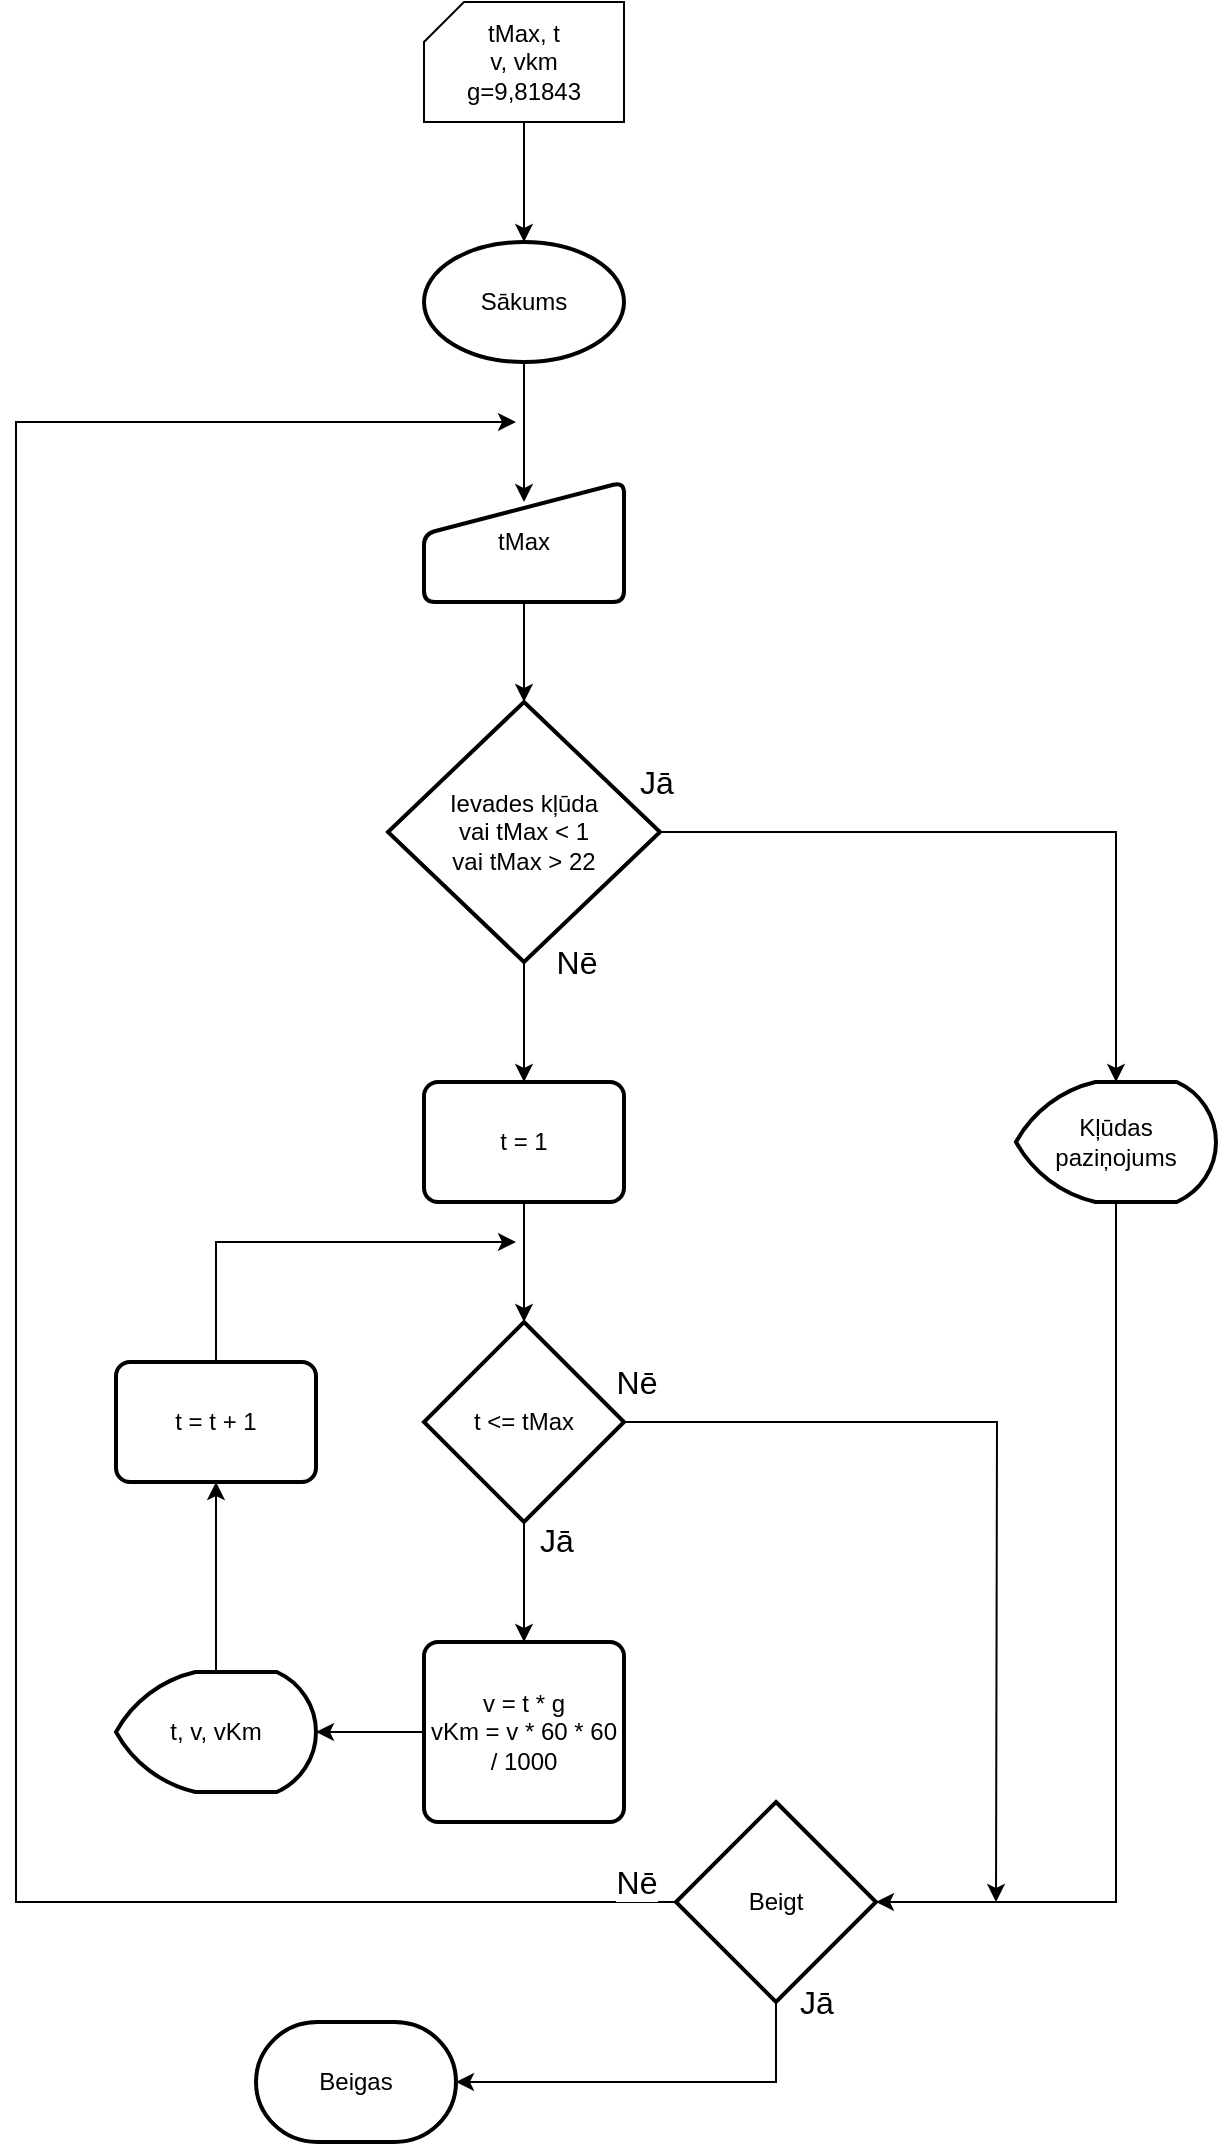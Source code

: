 <mxfile version="22.0.2" type="device">
  <diagram name="Page-1" id="gVljkXN8tc5BP65W4T8T">
    <mxGraphModel dx="1434" dy="844" grid="1" gridSize="10" guides="1" tooltips="1" connect="1" arrows="1" fold="1" page="1" pageScale="1" pageWidth="827" pageHeight="1169" math="0" shadow="0">
      <root>
        <mxCell id="0" />
        <mxCell id="1" parent="0" />
        <mxCell id="eyPt6dgmSa3O54pw9juE-4" style="edgeStyle=orthogonalEdgeStyle;rounded=0;orthogonalLoop=1;jettySize=auto;html=1;" edge="1" parent="1" source="eyPt6dgmSa3O54pw9juE-1" target="eyPt6dgmSa3O54pw9juE-2">
          <mxGeometry relative="1" as="geometry" />
        </mxCell>
        <mxCell id="eyPt6dgmSa3O54pw9juE-1" value="tMax, t&lt;br&gt;v, vkm&lt;br&gt;g=9,81843" style="verticalLabelPosition=middle;verticalAlign=middle;html=1;shape=card;whiteSpace=wrap;size=20;arcSize=12;labelPosition=center;align=center;" vertex="1" parent="1">
          <mxGeometry x="364" y="80" width="100" height="60" as="geometry" />
        </mxCell>
        <mxCell id="eyPt6dgmSa3O54pw9juE-2" value="Sākums" style="strokeWidth=2;html=1;shape=mxgraph.flowchart.start_1;whiteSpace=wrap;" vertex="1" parent="1">
          <mxGeometry x="364" y="200" width="100" height="60" as="geometry" />
        </mxCell>
        <mxCell id="eyPt6dgmSa3O54pw9juE-3" value="tMax" style="html=1;strokeWidth=2;shape=manualInput;whiteSpace=wrap;rounded=1;size=26;arcSize=11;" vertex="1" parent="1">
          <mxGeometry x="364" y="320" width="100" height="60" as="geometry" />
        </mxCell>
        <mxCell id="eyPt6dgmSa3O54pw9juE-5" style="edgeStyle=orthogonalEdgeStyle;rounded=0;orthogonalLoop=1;jettySize=auto;html=1;entryX=0.5;entryY=0.167;entryDx=0;entryDy=0;entryPerimeter=0;" edge="1" parent="1" source="eyPt6dgmSa3O54pw9juE-2" target="eyPt6dgmSa3O54pw9juE-3">
          <mxGeometry relative="1" as="geometry" />
        </mxCell>
        <mxCell id="eyPt6dgmSa3O54pw9juE-13" value="Nē" style="edgeStyle=orthogonalEdgeStyle;rounded=0;orthogonalLoop=1;jettySize=auto;html=1;entryX=0.5;entryY=0;entryDx=0;entryDy=0;fontSize=16;" edge="1" parent="1" source="eyPt6dgmSa3O54pw9juE-6" target="eyPt6dgmSa3O54pw9juE-10">
          <mxGeometry x="-1" y="26" relative="1" as="geometry">
            <mxPoint x="414" y="620" as="targetPoint" />
            <mxPoint as="offset" />
          </mxGeometry>
        </mxCell>
        <mxCell id="eyPt6dgmSa3O54pw9juE-6" value="Ievades kļūda&lt;br&gt;vai tMax &amp;lt; 1&lt;br&gt;vai tMax &amp;gt; 22" style="strokeWidth=2;html=1;shape=mxgraph.flowchart.decision;whiteSpace=wrap;" vertex="1" parent="1">
          <mxGeometry x="346" y="430" width="136" height="130" as="geometry" />
        </mxCell>
        <mxCell id="eyPt6dgmSa3O54pw9juE-7" style="edgeStyle=orthogonalEdgeStyle;rounded=0;orthogonalLoop=1;jettySize=auto;html=1;entryX=0.5;entryY=0;entryDx=0;entryDy=0;entryPerimeter=0;" edge="1" parent="1" source="eyPt6dgmSa3O54pw9juE-3" target="eyPt6dgmSa3O54pw9juE-6">
          <mxGeometry relative="1" as="geometry" />
        </mxCell>
        <mxCell id="eyPt6dgmSa3O54pw9juE-8" value="Kļūdas&lt;br&gt;paziņojums" style="strokeWidth=2;html=1;shape=mxgraph.flowchart.display;whiteSpace=wrap;" vertex="1" parent="1">
          <mxGeometry x="660" y="620" width="100" height="60" as="geometry" />
        </mxCell>
        <mxCell id="eyPt6dgmSa3O54pw9juE-10" value="t = 1" style="rounded=1;whiteSpace=wrap;html=1;absoluteArcSize=1;arcSize=14;strokeWidth=2;" vertex="1" parent="1">
          <mxGeometry x="364" y="620" width="100" height="60" as="geometry" />
        </mxCell>
        <mxCell id="eyPt6dgmSa3O54pw9juE-25" value="&lt;font style=&quot;font-size: 16px;&quot;&gt;Jā&lt;/font&gt;" style="edgeStyle=orthogonalEdgeStyle;rounded=0;orthogonalLoop=1;jettySize=auto;html=1;entryX=0.5;entryY=0;entryDx=0;entryDy=0;" edge="1" parent="1" source="eyPt6dgmSa3O54pw9juE-14" target="eyPt6dgmSa3O54pw9juE-24">
          <mxGeometry x="-0.714" y="16" relative="1" as="geometry">
            <mxPoint as="offset" />
          </mxGeometry>
        </mxCell>
        <mxCell id="eyPt6dgmSa3O54pw9juE-27" value="Nē" style="edgeStyle=orthogonalEdgeStyle;rounded=0;orthogonalLoop=1;jettySize=auto;html=1;fontSize=16;" edge="1" parent="1" source="eyPt6dgmSa3O54pw9juE-14">
          <mxGeometry x="-0.972" y="20" relative="1" as="geometry">
            <mxPoint x="650" y="1030" as="targetPoint" />
            <mxPoint as="offset" />
          </mxGeometry>
        </mxCell>
        <mxCell id="eyPt6dgmSa3O54pw9juE-14" value="t &amp;lt;= tMax" style="strokeWidth=2;html=1;shape=mxgraph.flowchart.decision;whiteSpace=wrap;" vertex="1" parent="1">
          <mxGeometry x="364" y="740" width="100" height="100" as="geometry" />
        </mxCell>
        <mxCell id="eyPt6dgmSa3O54pw9juE-15" style="edgeStyle=orthogonalEdgeStyle;rounded=0;orthogonalLoop=1;jettySize=auto;html=1;entryX=0.5;entryY=0;entryDx=0;entryDy=0;entryPerimeter=0;" edge="1" parent="1" source="eyPt6dgmSa3O54pw9juE-10" target="eyPt6dgmSa3O54pw9juE-14">
          <mxGeometry relative="1" as="geometry" />
        </mxCell>
        <mxCell id="eyPt6dgmSa3O54pw9juE-16" value="Jā" style="edgeStyle=orthogonalEdgeStyle;rounded=0;orthogonalLoop=1;jettySize=auto;html=1;entryX=0.5;entryY=0;entryDx=0;entryDy=0;entryPerimeter=0;fontSize=16;" edge="1" parent="1" source="eyPt6dgmSa3O54pw9juE-6" target="eyPt6dgmSa3O54pw9juE-8">
          <mxGeometry x="-1" y="25" relative="1" as="geometry">
            <mxPoint x="-2" as="offset" />
          </mxGeometry>
        </mxCell>
        <mxCell id="eyPt6dgmSa3O54pw9juE-20" value="Nē" style="edgeStyle=elbowEdgeStyle;rounded=0;orthogonalLoop=1;jettySize=auto;html=1;exitX=0;exitY=0.5;exitDx=0;exitDy=0;exitPerimeter=0;fontSize=16;" edge="1" parent="1" source="eyPt6dgmSa3O54pw9juE-17">
          <mxGeometry x="-0.97" y="-10" relative="1" as="geometry">
            <mxPoint x="410" y="290" as="targetPoint" />
            <mxPoint x="374" y="1000" as="sourcePoint" />
            <Array as="points">
              <mxPoint x="160" y="660" />
            </Array>
            <mxPoint as="offset" />
          </mxGeometry>
        </mxCell>
        <mxCell id="eyPt6dgmSa3O54pw9juE-28" value="Jā" style="edgeStyle=elbowEdgeStyle;rounded=0;orthogonalLoop=1;jettySize=auto;html=1;exitX=0.5;exitY=1;exitDx=0;exitDy=0;exitPerimeter=0;entryX=1;entryY=0.5;entryDx=0;entryDy=0;entryPerimeter=0;fontSize=16;" edge="1" parent="1" source="eyPt6dgmSa3O54pw9juE-17" target="eyPt6dgmSa3O54pw9juE-18">
          <mxGeometry x="-1" y="20" relative="1" as="geometry">
            <mxPoint x="380" y="1120" as="targetPoint" />
            <Array as="points">
              <mxPoint x="540" y="1110" />
            </Array>
            <mxPoint as="offset" />
          </mxGeometry>
        </mxCell>
        <mxCell id="eyPt6dgmSa3O54pw9juE-17" value="Beigt" style="strokeWidth=2;html=1;shape=mxgraph.flowchart.decision;whiteSpace=wrap;" vertex="1" parent="1">
          <mxGeometry x="490" y="980" width="100" height="100" as="geometry" />
        </mxCell>
        <mxCell id="eyPt6dgmSa3O54pw9juE-18" value="Beigas" style="strokeWidth=2;html=1;shape=mxgraph.flowchart.terminator;whiteSpace=wrap;" vertex="1" parent="1">
          <mxGeometry x="280" y="1090" width="100" height="60" as="geometry" />
        </mxCell>
        <mxCell id="eyPt6dgmSa3O54pw9juE-24" value="v = t * g&lt;br&gt;vKm = v * 60 * 60 / 1000" style="rounded=1;whiteSpace=wrap;html=1;absoluteArcSize=1;arcSize=14;strokeWidth=2;" vertex="1" parent="1">
          <mxGeometry x="364" y="900" width="100" height="90" as="geometry" />
        </mxCell>
        <mxCell id="eyPt6dgmSa3O54pw9juE-26" style="edgeStyle=orthogonalEdgeStyle;rounded=0;orthogonalLoop=1;jettySize=auto;html=1;entryX=1;entryY=0.5;entryDx=0;entryDy=0;entryPerimeter=0;" edge="1" parent="1" source="eyPt6dgmSa3O54pw9juE-8" target="eyPt6dgmSa3O54pw9juE-17">
          <mxGeometry relative="1" as="geometry">
            <Array as="points">
              <mxPoint x="710" y="1030" />
            </Array>
          </mxGeometry>
        </mxCell>
        <mxCell id="eyPt6dgmSa3O54pw9juE-30" style="edgeStyle=elbowEdgeStyle;rounded=0;orthogonalLoop=1;jettySize=auto;html=1;exitX=0.5;exitY=0;exitDx=0;exitDy=0;" edge="1" parent="1" source="eyPt6dgmSa3O54pw9juE-29">
          <mxGeometry relative="1" as="geometry">
            <mxPoint x="410" y="700" as="targetPoint" />
            <mxPoint x="260" y="750" as="sourcePoint" />
            <Array as="points">
              <mxPoint x="260" y="700" />
            </Array>
          </mxGeometry>
        </mxCell>
        <mxCell id="eyPt6dgmSa3O54pw9juE-29" value="t = t + 1" style="rounded=1;whiteSpace=wrap;html=1;absoluteArcSize=1;arcSize=14;strokeWidth=2;" vertex="1" parent="1">
          <mxGeometry x="210" y="760" width="100" height="60" as="geometry" />
        </mxCell>
        <mxCell id="eyPt6dgmSa3O54pw9juE-33" style="edgeStyle=orthogonalEdgeStyle;rounded=0;orthogonalLoop=1;jettySize=auto;html=1;entryX=0.5;entryY=1;entryDx=0;entryDy=0;" edge="1" parent="1" source="eyPt6dgmSa3O54pw9juE-31" target="eyPt6dgmSa3O54pw9juE-29">
          <mxGeometry relative="1" as="geometry" />
        </mxCell>
        <mxCell id="eyPt6dgmSa3O54pw9juE-31" value="t, v, vKm" style="strokeWidth=2;html=1;shape=mxgraph.flowchart.display;whiteSpace=wrap;" vertex="1" parent="1">
          <mxGeometry x="210" y="915" width="100" height="60" as="geometry" />
        </mxCell>
        <mxCell id="eyPt6dgmSa3O54pw9juE-32" style="edgeStyle=orthogonalEdgeStyle;rounded=0;orthogonalLoop=1;jettySize=auto;html=1;entryX=1;entryY=0.5;entryDx=0;entryDy=0;entryPerimeter=0;" edge="1" parent="1" source="eyPt6dgmSa3O54pw9juE-24" target="eyPt6dgmSa3O54pw9juE-31">
          <mxGeometry relative="1" as="geometry" />
        </mxCell>
      </root>
    </mxGraphModel>
  </diagram>
</mxfile>
